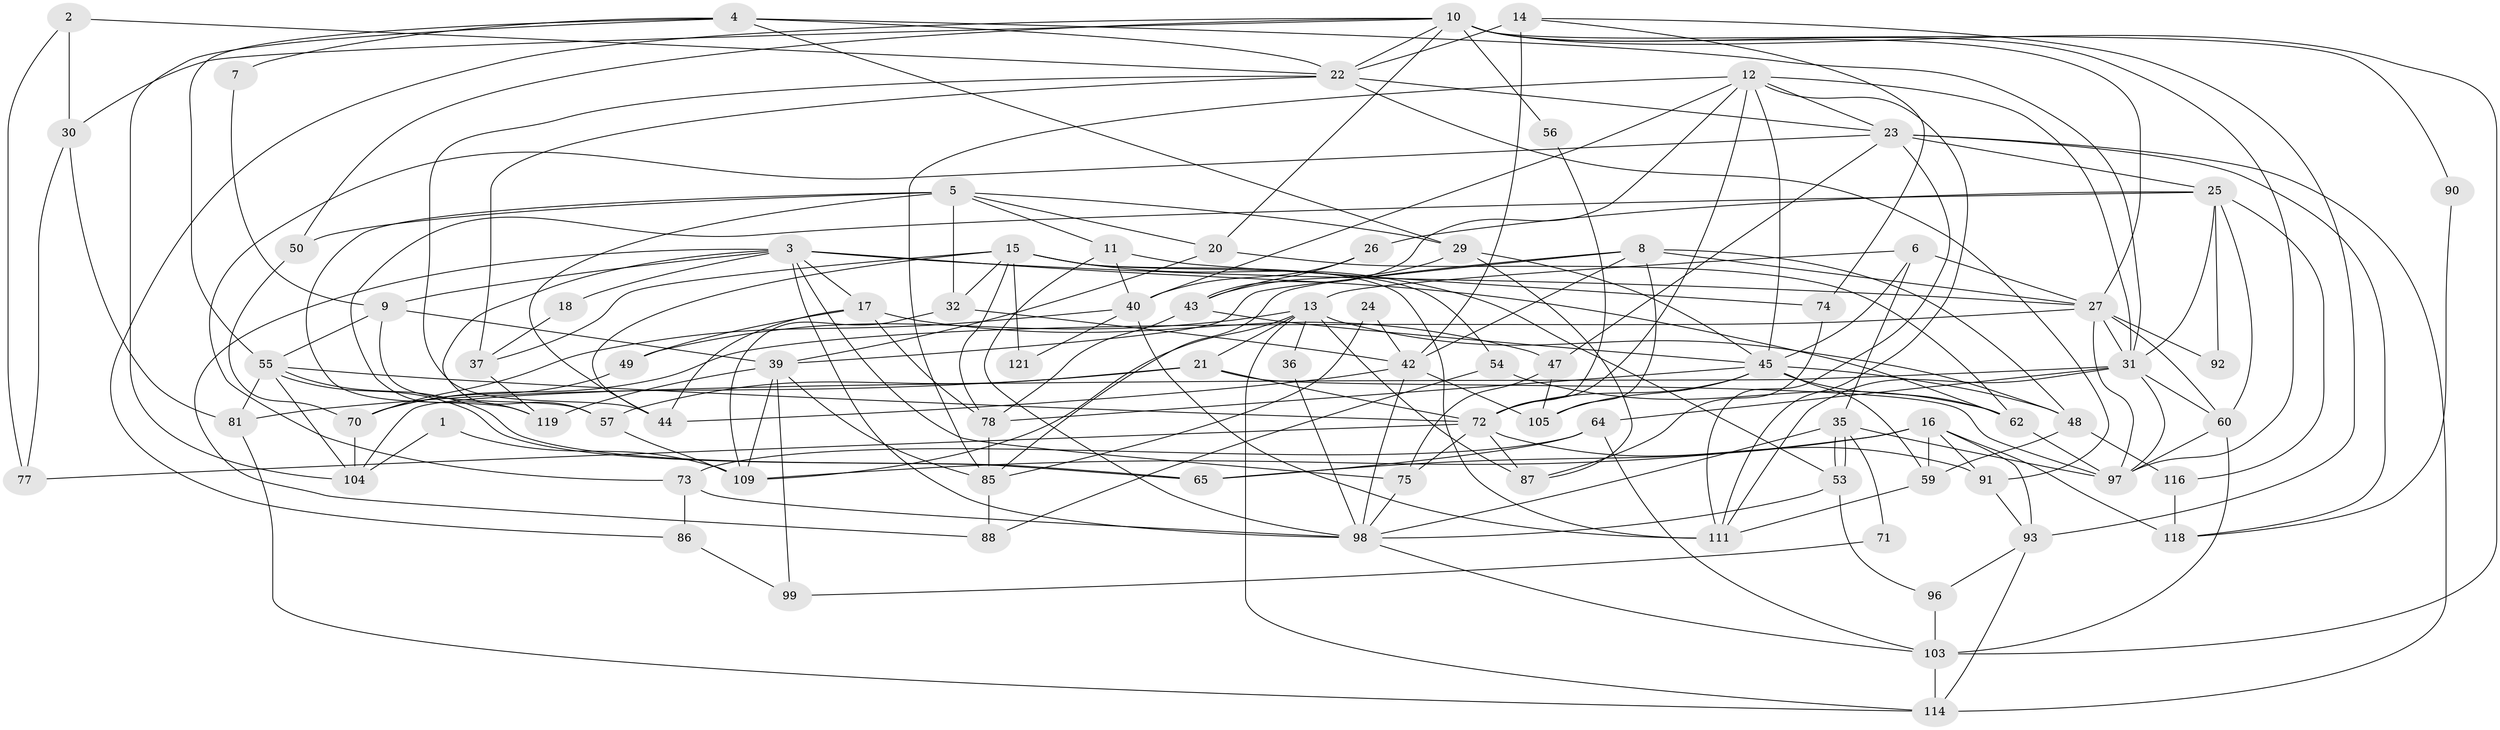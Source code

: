 // Generated by graph-tools (version 1.1) at 2025/52/02/27/25 19:52:06]
// undirected, 84 vertices, 206 edges
graph export_dot {
graph [start="1"]
  node [color=gray90,style=filled];
  1;
  2;
  3 [super="+58"];
  4 [super="+28"];
  5 [super="+19"];
  6;
  7;
  8 [super="+38"];
  9 [super="+34"];
  10 [super="+101"];
  11 [super="+89"];
  12 [super="+68"];
  13 [super="+124"];
  14 [super="+41"];
  15 [super="+79"];
  16 [super="+113"];
  17;
  18;
  20;
  21 [super="+102"];
  22 [super="+52"];
  23 [super="+84"];
  24;
  25 [super="+108"];
  26;
  27 [super="+33"];
  29 [super="+82"];
  30;
  31 [super="+46"];
  32;
  35 [super="+61"];
  36;
  37 [super="+107"];
  39 [super="+94"];
  40 [super="+66"];
  42 [super="+122"];
  43 [super="+51"];
  44;
  45 [super="+100"];
  47 [super="+67"];
  48;
  49 [super="+63"];
  50 [super="+112"];
  53;
  54;
  55 [super="+80"];
  56;
  57;
  59 [super="+115"];
  60 [super="+120"];
  62 [super="+76"];
  64 [super="+69"];
  65;
  70;
  71;
  72 [super="+83"];
  73;
  74;
  75;
  77;
  78;
  81;
  85 [super="+95"];
  86;
  87;
  88;
  90;
  91;
  92;
  93;
  96;
  97 [super="+106"];
  98 [super="+110"];
  99;
  103;
  104;
  105;
  109 [super="+123"];
  111 [super="+117"];
  114;
  116;
  118;
  119;
  121;
  1 -- 104;
  1 -- 109;
  2 -- 77;
  2 -- 30;
  2 -- 22;
  3 -- 17;
  3 -- 57;
  3 -- 18;
  3 -- 27;
  3 -- 98;
  3 -- 88;
  3 -- 9;
  3 -- 75;
  3 -- 62;
  4 -- 22;
  4 -- 7;
  4 -- 31;
  4 -- 104;
  4 -- 29;
  4 -- 55;
  5 -- 44;
  5 -- 32;
  5 -- 20;
  5 -- 119;
  5 -- 29;
  5 -- 11;
  5 -- 50;
  6 -- 45;
  6 -- 13;
  6 -- 35;
  6 -- 27;
  7 -- 9;
  8 -- 105;
  8 -- 27;
  8 -- 48;
  8 -- 85;
  8 -- 39;
  8 -- 42;
  9 -- 57;
  9 -- 55;
  9 -- 39;
  10 -- 20;
  10 -- 50;
  10 -- 56;
  10 -- 90;
  10 -- 97;
  10 -- 86;
  10 -- 103;
  10 -- 27;
  10 -- 30;
  10 -- 22;
  11 -- 40;
  11 -- 98;
  11 -- 74;
  12 -- 85;
  12 -- 40;
  12 -- 23;
  12 -- 72;
  12 -- 45;
  12 -- 111;
  12 -- 31;
  12 -- 43;
  13 -- 114;
  13 -- 21;
  13 -- 36;
  13 -- 48;
  13 -- 109;
  13 -- 49;
  13 -- 87;
  14 -- 22;
  14 -- 74;
  14 -- 93;
  14 -- 42;
  15 -- 53;
  15 -- 32;
  15 -- 121;
  15 -- 111;
  15 -- 78;
  15 -- 44;
  15 -- 54;
  15 -- 37;
  16 -- 118;
  16 -- 65;
  16 -- 93;
  16 -- 91;
  16 -- 59;
  16 -- 109;
  17 -- 78;
  17 -- 44;
  17 -- 49;
  17 -- 47;
  18 -- 37;
  20 -- 39;
  20 -- 62;
  21 -- 57;
  21 -- 81;
  21 -- 97;
  21 -- 72;
  22 -- 44;
  22 -- 37;
  22 -- 23;
  22 -- 91;
  23 -- 111;
  23 -- 114;
  23 -- 118;
  23 -- 73;
  23 -- 47;
  23 -- 25;
  24 -- 42;
  24 -- 85;
  25 -- 26;
  25 -- 92;
  25 -- 119;
  25 -- 116;
  25 -- 31;
  25 -- 60;
  26 -- 40;
  26 -- 43;
  27 -- 31;
  27 -- 70;
  27 -- 92;
  27 -- 97;
  27 -- 60;
  29 -- 45;
  29 -- 43;
  29 -- 87;
  30 -- 77;
  30 -- 81;
  31 -- 97;
  31 -- 104;
  31 -- 111;
  31 -- 64;
  31 -- 60;
  32 -- 42;
  32 -- 109;
  35 -- 53;
  35 -- 53;
  35 -- 71;
  35 -- 98;
  35 -- 97;
  36 -- 98;
  37 -- 119;
  39 -- 119;
  39 -- 85;
  39 -- 99;
  39 -- 109;
  40 -- 121;
  40 -- 111;
  40 -- 70;
  42 -- 44;
  42 -- 105;
  42 -- 98;
  43 -- 45;
  43 -- 78;
  45 -- 48;
  45 -- 72;
  45 -- 59;
  45 -- 105;
  45 -- 78;
  45 -- 62;
  47 -- 75;
  47 -- 105;
  48 -- 116;
  48 -- 59;
  49 -- 70;
  50 -- 70;
  53 -- 96;
  53 -- 98;
  54 -- 88;
  54 -- 62;
  55 -- 65;
  55 -- 65;
  55 -- 81;
  55 -- 72;
  55 -- 104;
  56 -- 72;
  57 -- 109;
  59 -- 111;
  60 -- 103;
  60 -- 97;
  62 -- 97;
  64 -- 65;
  64 -- 73;
  64 -- 103;
  70 -- 104;
  71 -- 99;
  72 -- 75;
  72 -- 77;
  72 -- 87;
  72 -- 91;
  73 -- 86;
  73 -- 98;
  74 -- 87;
  75 -- 98;
  78 -- 85;
  81 -- 114;
  85 -- 88 [weight=2];
  86 -- 99;
  90 -- 118;
  91 -- 93;
  93 -- 114;
  93 -- 96;
  96 -- 103;
  98 -- 103;
  103 -- 114;
  116 -- 118;
}
